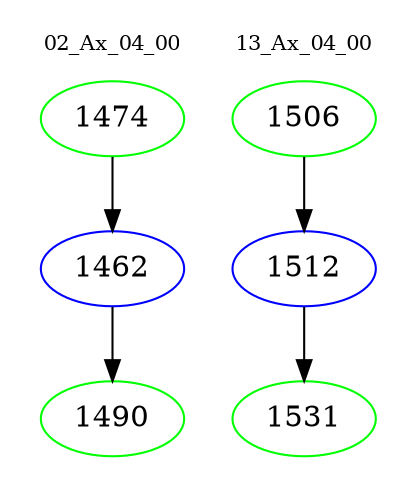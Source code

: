 digraph{
subgraph cluster_0 {
color = white
label = "02_Ax_04_00";
fontsize=10;
T0_1474 [label="1474", color="green"]
T0_1474 -> T0_1462 [color="black"]
T0_1462 [label="1462", color="blue"]
T0_1462 -> T0_1490 [color="black"]
T0_1490 [label="1490", color="green"]
}
subgraph cluster_1 {
color = white
label = "13_Ax_04_00";
fontsize=10;
T1_1506 [label="1506", color="green"]
T1_1506 -> T1_1512 [color="black"]
T1_1512 [label="1512", color="blue"]
T1_1512 -> T1_1531 [color="black"]
T1_1531 [label="1531", color="green"]
}
}
